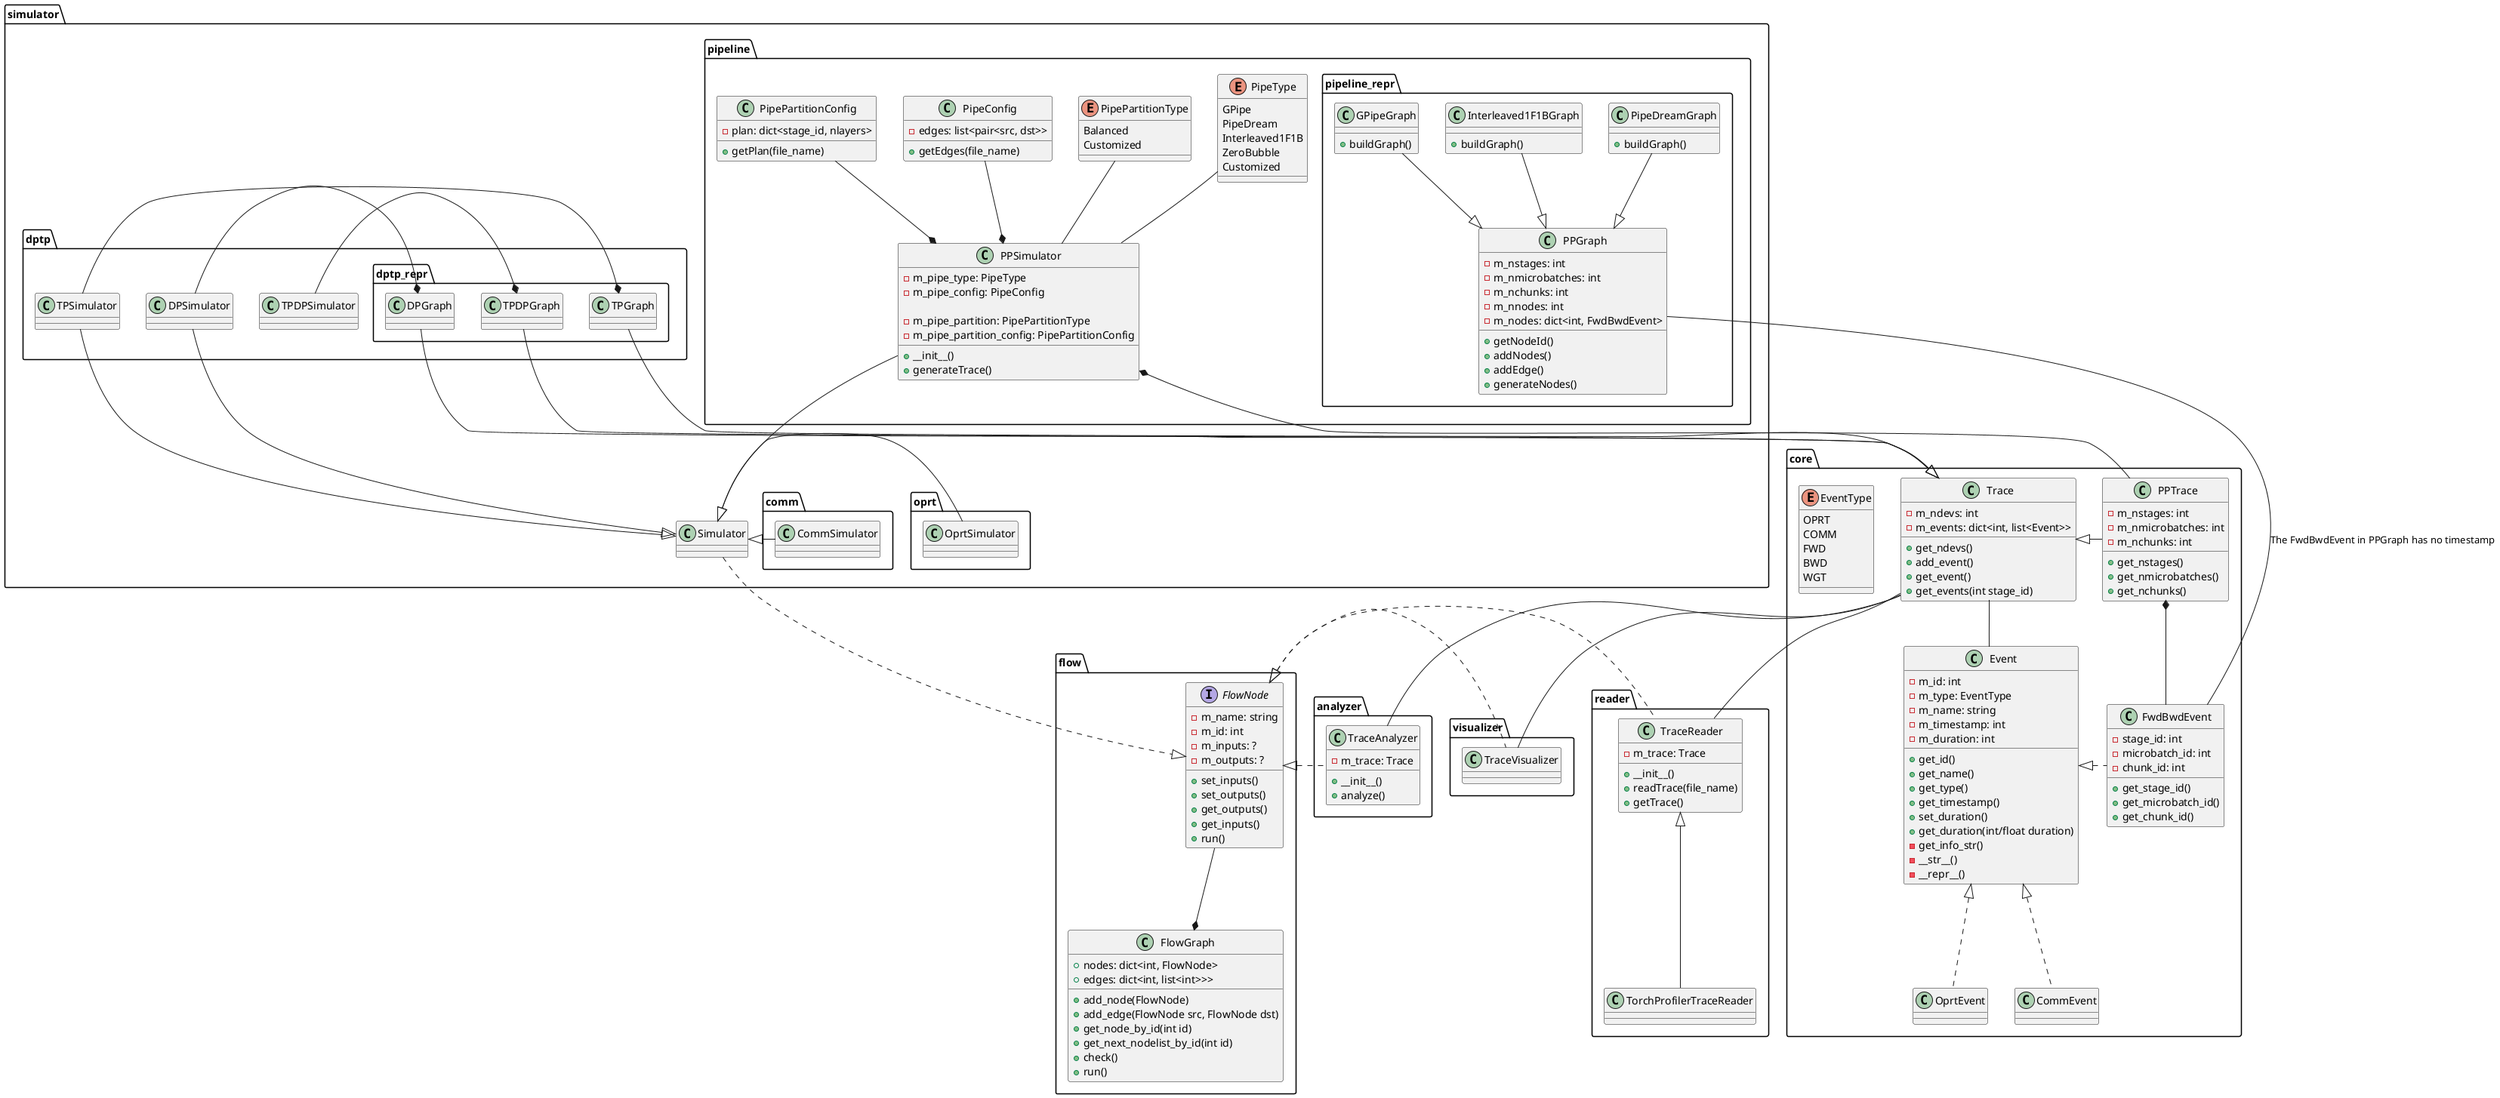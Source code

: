 @startuml

' The core of PerFlow-AI is the trace, 
' which flows through the workflow diagram
namespace core{
    ' Different event types
    enum EventType{
        OPRT 
        COMM
        FWD
        BWD
        WGT
    }

    ' Basic event class
    class Event{
        - m_id: int
        - m_type: EventType
        - m_name: string
        - m_timestamp: int
        - m_duration: int

        + get_id()
        + get_name()
        + get_type()
        + get_timestamp()
        + set_duration()
        + get_duration(int/float duration)
        - get_info_str()
        - __str__()
        - __repr__()
    }

    ' Event class for operators (single device operator)
    class OprtEvent{}

    ' Event class for communications, 
    ' including devcie-to-device, device-to-cpu, inter-node 
    class CommEvent{}

    ' Event class for pipeline-level events
    class FwdBwdEvent{
        - stage_id: int 
        - microbatch_id: int
        - chunk_id: int

        + get_stage_id()
        + get_microbatch_id()
        + get_chunk_id()
    }

    OprtEvent .up.|> Event
    CommEvent .up.|> Event
    FwdBwdEvent .left.|> Event

    ' Basic trace class
    class Trace{
        - m_ndevs: int
        ' m_events is a Dict<int, list<Event>>, the key is the device id and value is a Event list
        - m_events: dict<int, list<Event>>

        + get_ndevs()
        + add_event()
        ' How to search a specific event?
        + get_event() 
        + get_events(int stage_id)
    }

    Trace -down- Event

    ' Trace class for pipeline-level events
    ' The event type is FWD/BWD/WGT, and each event has no timestamp
    class PPTrace{
        - m_nstages: int
        - m_nmicrobatches: int
        - m_nchunks: int

        + get_nstages()
        + get_nmicrobatches()
        + get_nchunks()
    }
    FwdBwdEvent -up-* PPTrace
    PPTrace -right-|> Trace
}


namespace flow{
    interface FlowNode{
        -m_name: string
        -m_id: int
        ' The definition of input/output of FlowNode should be clear.
        -m_inputs: ?
        -m_outputs: ?

        +set_inputs()
        +set_outputs()
        +get_outputs()
        +get_inputs()
        ' Exact run the task of this FlowNode'
        +run()
    }
    class FlowGraph{
        ' Dict<int, FlowNode> m_nodes
        ' The key is the node id, the value is the node.
        +nodes: dict<int, FlowNode> 
        ' The key is the source node id, 
        ' the value is a List of the destination node ids.
        +edges: dict<int, list<int>>>
        
        +add_node(FlowNode)
        +add_edge(FlowNode src, FlowNode dst)
        +get_node_by_id(int id)
        +get_next_nodelist_by_id(int id)
        +check()
        +run()

    }
    FlowNode --* FlowGraph 
}

namespace reader {
    class TraceReader{
        - m_trace: Trace

        + __init__()
        + readTrace(file_name)
        + getTrace()
    }   

        class TorchProfilerTraceReader{

    }

    TorchProfilerTraceReader -up-|> TraceReader
}

namespace analyzer{
    class TraceAnalyzer{
        - m_trace: Trace

        + __init__()
        + analyze()
    }
}

namespace visualizer{
    class TraceVisualizer{}
}

TraceReader .left.|> FlowNode
TraceAnalyzer .left.|> FlowNode
TraceVisualizer .left.|> FlowNode

Trace -right- TraceReader
Trace -right- TraceVisualizer
Trace -right- TraceAnalyzer



namespace simulator {

    class Simulator{}

    Simulator ..|> FlowNode

    namespace oprt {
        class OprtSimulator{}
        OprtSimulator -left-|> Simulator
    }

    namespace comm {
        class CommSimulator{}
        CommSimulator -right-|> Simulator
    }

    namespace pipeline{

        namespace pipeline_repr{
            '/ PPGraph: FwdBwdEvent (w/o. timestamp) -> Node, pipeline streams -> Graph /'
            class PPGraph{
                - m_nstages: int
                - m_nmicrobatches: int
                - m_nchunks: int
                - m_nnodes: int
                - m_nodes: dict<int, FwdBwdEvent>

                + getNodeId()
                + addNodes()
                + addEdge()
                + generateNodes()
            }

            class GPipeGraph{
                + buildGraph()
            }

            class PipeDreamGraph{
                + buildGraph()
            }

            class Interleaved1F1BGraph{
                + buildGraph()
            }
            
            GPipeGraph -down-|> PPGraph
            PipeDreamGraph -down-|> PPGraph
            Interleaved1F1BGraph -down-|> PPGraph


            ' PPGraph -down-|> Trace
            PPGraph -down- FwdBwdEvent : The FwdBwdEvent in PPGraph has no timestamp
        }

            Enum PipeType{
                GPipe
                PipeDream
                Interleaved1F1B
                ZeroBubble
                Customized
            }

            Enum PipePartitionType{
                Balanced
                Customized
            }



            class PipeConfig{
                - edges: list<pair<src, dst>>

                + getEdges(file_name)
            }

            class PipePartitionConfig{
                - plan: dict<stage_id, nlayers>

                + getPlan(file_name)
            }

            class PPSimulator{
                - m_pipe_type: PipeType
                - m_pipe_config: PipeConfig

                - m_pipe_partition: PipePartitionType
                - m_pipe_partition_config: PipePartitionConfig


                + __init__()
                + generateTrace()
            }

            PipeType -down- PPSimulator
            PipeConfig -down-* PPSimulator

            PipePartitionType -down- PPSimulator
            PipePartitionConfig -down-* PPSimulator


     

    }

    namespace dptp{    
        
        namespace dptp_repr{
            class DPGraph{}
            class TPGraph{}
            class TPDPGraph{}

            DPGraph -down-|> Trace
            TPGraph -down-|> Trace
            TPDPGraph -down-|> Trace
        }

        class DPSimulator{}
        class TPSimulator{}

        TPSimulator -right-* TPGraph
        DPSimulator -right-* DPGraph
        TPDPSimulator -left-* TPDPGraph

        DPSimulator -down-|> Simulator
        TPSimulator -down-|> Simulator
        PPSimulator -down-|> Simulator
    }

}

' }

PPSimulator *-left- PPTrace



@enduml